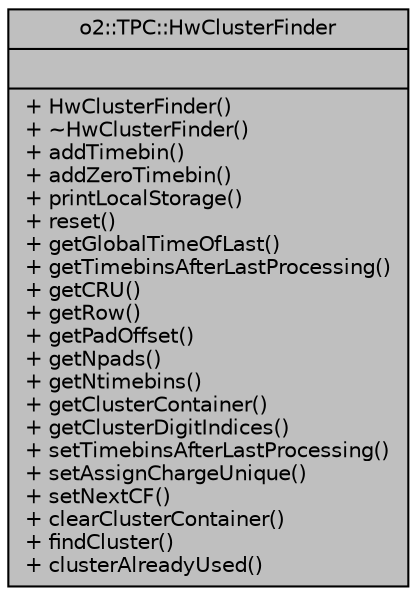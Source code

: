 digraph "o2::TPC::HwClusterFinder"
{
 // INTERACTIVE_SVG=YES
  bgcolor="transparent";
  edge [fontname="Helvetica",fontsize="10",labelfontname="Helvetica",labelfontsize="10"];
  node [fontname="Helvetica",fontsize="10",shape=record];
  Node1 [label="{o2::TPC::HwClusterFinder\n||+ HwClusterFinder()\l+ ~HwClusterFinder()\l+ addTimebin()\l+ addZeroTimebin()\l+ printLocalStorage()\l+ reset()\l+ getGlobalTimeOfLast()\l+ getTimebinsAfterLastProcessing()\l+ getCRU()\l+ getRow()\l+ getPadOffset()\l+ getNpads()\l+ getNtimebins()\l+ getClusterContainer()\l+ getClusterDigitIndices()\l+ setTimebinsAfterLastProcessing()\l+ setAssignChargeUnique()\l+ setNextCF()\l+ clearClusterContainer()\l+ findCluster()\l+ clusterAlreadyUsed()\l}",height=0.2,width=0.4,color="black", fillcolor="grey75", style="filled" fontcolor="black"];
}
